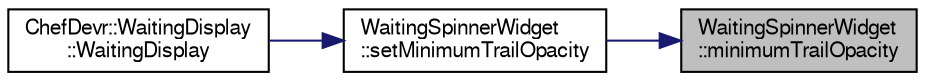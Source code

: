 digraph "WaitingSpinnerWidget::minimumTrailOpacity"
{
 // LATEX_PDF_SIZE
  edge [fontname="FreeSans",fontsize="10",labelfontname="FreeSans",labelfontsize="10"];
  node [fontname="FreeSans",fontsize="10",shape=record];
  rankdir="RL";
  Node42 [label="WaitingSpinnerWidget\l::minimumTrailOpacity",height=0.2,width=0.4,color="black", fillcolor="grey75", style="filled", fontcolor="black",tooltip=" "];
  Node42 -> Node43 [dir="back",color="midnightblue",fontsize="10",style="solid",fontname="FreeSans"];
  Node43 [label="WaitingSpinnerWidget\l::setMinimumTrailOpacity",height=0.2,width=0.4,color="black", fillcolor="white", style="filled",URL="$class_waiting_spinner_widget.html#ad4ad8fab83b1a60cf1dff78d6ad716d7",tooltip=" "];
  Node43 -> Node44 [dir="back",color="midnightblue",fontsize="10",style="solid",fontname="FreeSans"];
  Node44 [label="ChefDevr::WaitingDisplay\l::WaitingDisplay",height=0.2,width=0.4,color="black", fillcolor="white", style="filled",URL="$class_chef_devr_1_1_waiting_display.html#aaf2fee02910d6d1f5a9e6f5a166e5ab1",tooltip=" "];
}
